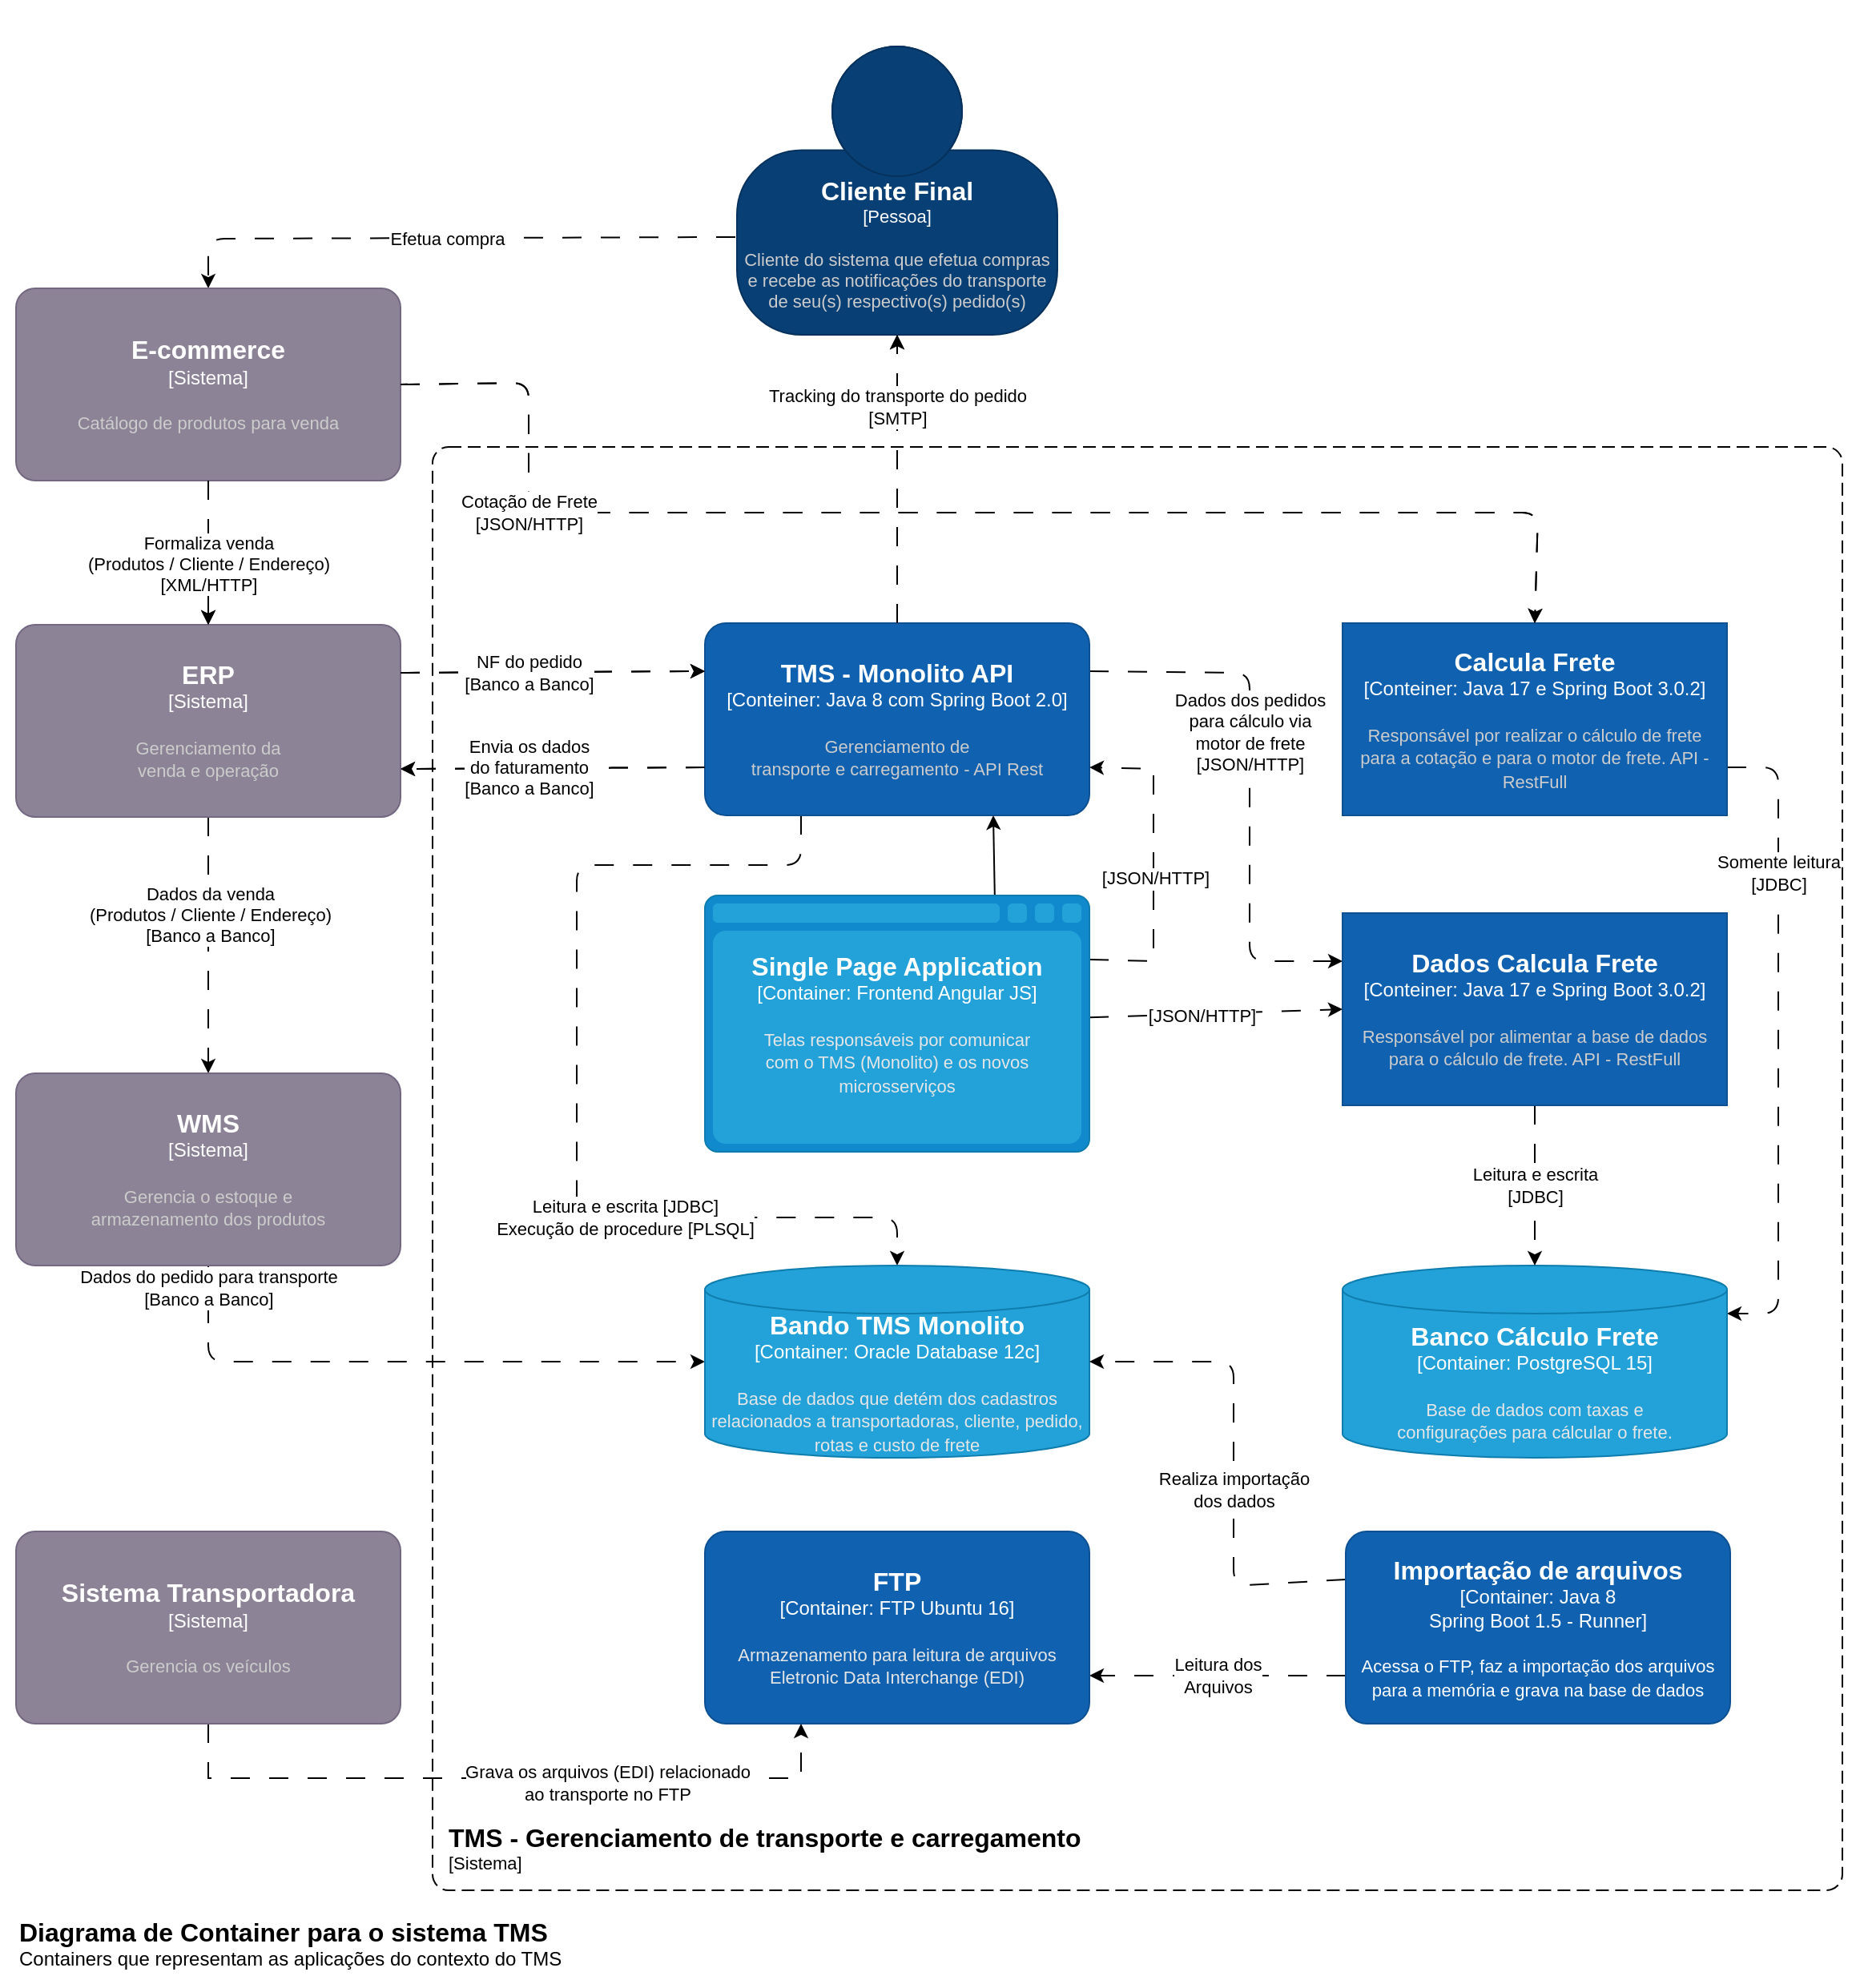 <mxfile>
    <diagram id="zennX8quOrXfQfWcCafc" name="Page-1">
        <mxGraphModel dx="3710" dy="2613" grid="1" gridSize="10" guides="1" tooltips="1" connect="1" arrows="1" fold="1" page="1" pageScale="1" pageWidth="1169" pageHeight="1654" math="0" shadow="0">
            <root>
                <mxCell id="0"/>
                <mxCell id="1" parent="0"/>
                <mxCell id="87" value="" style="rounded=0;whiteSpace=wrap;html=1;labelBackgroundColor=#FFFFFF;strokeColor=none;fontColor=#000000;fillColor=#FFFFFF;" parent="1" vertex="1">
                    <mxGeometry width="1160" height="1240" as="geometry"/>
                </mxCell>
                <object placeholders="1" c4Name="TMS - Gerenciamento de transporte e carregamento" c4Type="SystemScopeBoundary" c4Application="Sistema" label="&lt;font style=&quot;font-size: 16px&quot;&gt;&lt;b&gt;&lt;div style=&quot;text-align: left&quot;&gt;%c4Name%&lt;/div&gt;&lt;/b&gt;&lt;/font&gt;&lt;div style=&quot;text-align: left&quot;&gt;[%c4Application%]&lt;/div&gt;" id="31">
                    <mxCell style="rounded=1;fontSize=11;whiteSpace=wrap;html=1;dashed=1;arcSize=20;fillColor=none;strokeColor=#000000;fontColor=#000000;labelBackgroundColor=none;align=left;verticalAlign=bottom;labelBorderColor=none;spacingTop=0;spacing=10;dashPattern=8 4;metaEdit=1;rotatable=0;perimeter=rectanglePerimeter;labelPadding=0;allowArrows=0;connectable=0;expand=0;recursiveResize=0;editable=1;pointerEvents=0;absoluteArcSize=1;points=[[0.25,0,0],[0.5,0,0],[0.75,0,0],[1,0.25,0],[1,0.5,0],[1,0.75,0],[0.75,1,0],[0.5,1,0],[0.25,1,0],[0,0.75,0],[0,0.5,0],[0,0.25,0]];" parent="1" vertex="1">
                        <mxGeometry x="270" y="279" width="880" height="901" as="geometry"/>
                    </mxCell>
                </object>
                <mxCell id="53" value="&lt;span style=&quot;&quot;&gt;&lt;font&gt;Somente leitura&lt;br&gt;[JDBC]&lt;/font&gt;&lt;/span&gt;" style="edgeStyle=none;html=1;entryX=1;entryY=0.25;entryDx=0;entryDy=0;entryPerimeter=0;dashed=1;dashPattern=12 12;exitX=1;exitY=0.75;exitDx=0;exitDy=0;exitPerimeter=0;strokeColor=#000000;fontColor=#000000;labelBackgroundColor=#FFFFFF;" parent="1" source="32" target="52" edge="1">
                    <mxGeometry x="-0.519" relative="1" as="geometry">
                        <Array as="points">
                            <mxPoint x="1110" y="479"/>
                            <mxPoint x="1110" y="820"/>
                        </Array>
                        <mxPoint as="offset"/>
                    </mxGeometry>
                </mxCell>
                <object placeholders="1" c4Name="Calcula Frete" c4Type="Conteiner: Java 17 e Spring Boot 3.0.2" c4Description="Responsável por realizar o cálculo de frete&#10;para a cotação e para o motor de frete. API - RestFull" label="&lt;font style=&quot;font-size: 16px&quot;&gt;&lt;b&gt;%c4Name%&lt;/b&gt;&lt;/font&gt;&lt;div&gt;[%c4Type%]&lt;/div&gt;&lt;br&gt;&lt;div&gt;&lt;font style=&quot;font-size: 11px&quot;&gt;&lt;font color=&quot;#cccccc&quot;&gt;%c4Description%&lt;/font&gt;&lt;/div&gt;" id="32">
                    <mxCell style="rounded=1;whiteSpace=wrap;html=1;labelBackgroundColor=none;fillColor=#1061B0;fontColor=#ffffff;align=center;arcSize=0;strokeColor=#0D5091;metaEdit=1;resizable=0;points=[[0.25,0,0],[0.5,0,0],[0.75,0,0],[1,0.25,0],[1,0.5,0],[1,0.75,0],[0.75,1,0],[0.5,1,0],[0.25,1,0],[0,0.75,0],[0,0.5,0],[0,0.25,0]];" parent="1" vertex="1">
                        <mxGeometry x="838" y="389" width="240" height="120" as="geometry"/>
                    </mxCell>
                </object>
                <mxCell id="34" value="Efetua compra" style="edgeStyle=none;html=1;entryX=0.5;entryY=0;entryDx=0;entryDy=0;entryPerimeter=0;dashed=1;dashPattern=12 12;exitX=-0.005;exitY=0.661;exitDx=0;exitDy=0;exitPerimeter=0;labelBackgroundColor=#FFFFFF;fontColor=#000000;strokeColor=#000000;" parent="1" source="35" target="49" edge="1">
                    <mxGeometry relative="1" as="geometry">
                        <mxPoint x="740" y="199" as="sourcePoint"/>
                        <Array as="points">
                            <mxPoint x="130" y="149"/>
                        </Array>
                    </mxGeometry>
                </mxCell>
                <object placeholders="1" c4Name="Cliente Final" c4Type="Pessoa" c4Description="Cliente do sistema que efetua compras e recebe as notificações do transporte de seu(s) respectivo(s) pedido(s)" label="&lt;font style=&quot;font-size: 16px&quot;&gt;&lt;b&gt;%c4Name%&lt;/b&gt;&lt;/font&gt;&lt;div&gt;[%c4Type%]&lt;/div&gt;&lt;br&gt;&lt;div&gt;&lt;font style=&quot;font-size: 11px&quot;&gt;&lt;font color=&quot;#cccccc&quot;&gt;%c4Description%&lt;/font&gt;&lt;/div&gt;" id="35">
                    <mxCell style="html=1;fontSize=11;dashed=0;whiteSpace=wrap;fillColor=#083F75;strokeColor=#06315C;fontColor=#ffffff;shape=mxgraph.c4.person2;align=center;metaEdit=1;points=[[0.5,0,0],[1,0.5,0],[1,0.75,0],[0.75,1,0],[0.5,1,0],[0.25,1,0],[0,0.75,0],[0,0.5,0]];resizable=0;" parent="1" vertex="1">
                        <mxGeometry x="460" y="29" width="200" height="180" as="geometry"/>
                    </mxCell>
                </object>
                <mxCell id="36" value="Tracking do transporte do pedido&lt;br&gt;[SMTP]" style="edgeStyle=none;html=1;dashed=1;dashPattern=12 12;exitX=0.5;exitY=0;exitDx=0;exitDy=0;exitPerimeter=0;entryX=0.5;entryY=1;entryDx=0;entryDy=0;entryPerimeter=0;" parent="1" source="39" target="35" edge="1">
                    <mxGeometry x="0.5" relative="1" as="geometry">
                        <Array as="points"/>
                        <mxPoint as="offset"/>
                        <mxPoint x="700" y="289" as="sourcePoint"/>
                    </mxGeometry>
                </mxCell>
                <mxCell id="37" style="edgeStyle=none;html=1;dashed=1;dashPattern=12 12;exitX=0;exitY=0.75;exitDx=0;exitDy=0;exitPerimeter=0;entryX=1;entryY=0.75;entryDx=0;entryDy=0;entryPerimeter=0;" parent="1" source="39" target="43" edge="1">
                    <mxGeometry relative="1" as="geometry">
                        <mxPoint x="710" y="559" as="targetPoint"/>
                    </mxGeometry>
                </mxCell>
                <mxCell id="38" value="Envia os dados&lt;br&gt;do faturamento&lt;br&gt;[JSON/HTTP]" style="edgeLabel;html=1;align=center;verticalAlign=middle;resizable=0;points=[];" parent="37" vertex="1" connectable="0">
                    <mxGeometry x="-0.107" y="-1" relative="1" as="geometry">
                        <mxPoint x="-25" as="offset"/>
                    </mxGeometry>
                </mxCell>
                <mxCell id="51" value="Leitura e escrita [JDBC]&lt;br&gt;Execução de procedure [PLSQL]" style="edgeStyle=none;html=1;dashed=1;dashPattern=12 12;exitX=0.25;exitY=1;exitDx=0;exitDy=0;exitPerimeter=0;entryX=0.5;entryY=0;entryDx=0;entryDy=0;entryPerimeter=0;strokeColor=#000000;fontColor=#000000;labelBackgroundColor=#FFFFFF;" parent="1" source="39" target="50" edge="1">
                    <mxGeometry x="0.356" relative="1" as="geometry">
                        <Array as="points">
                            <mxPoint x="500" y="540"/>
                            <mxPoint x="360" y="540"/>
                            <mxPoint x="360" y="760"/>
                            <mxPoint x="560" y="760"/>
                        </Array>
                        <mxPoint as="offset"/>
                        <mxPoint x="360" y="770" as="targetPoint"/>
                    </mxGeometry>
                </mxCell>
                <mxCell id="68" value="Dados dos pedidos&lt;br&gt;para cálculo via&lt;br&gt;motor de frete&lt;br&gt;[JSON/HTTP]" style="edgeStyle=none;html=1;dashed=1;dashPattern=12 12;exitX=1;exitY=0.25;exitDx=0;exitDy=0;exitPerimeter=0;entryX=0;entryY=0.25;entryDx=0;entryDy=0;entryPerimeter=0;strokeColor=#000000;fontColor=#000000;labelBackgroundColor=#FFFFFF;" parent="1" source="39" target="56" edge="1">
                    <mxGeometry x="-0.189" relative="1" as="geometry">
                        <Array as="points">
                            <mxPoint x="780" y="420"/>
                            <mxPoint x="780" y="600"/>
                        </Array>
                        <mxPoint as="offset"/>
                        <mxPoint x="840" y="600" as="targetPoint"/>
                    </mxGeometry>
                </mxCell>
                <object c4Name="TMS - Monolito API" c4Type="Conteiner: Java 8 com Spring Boot 2.0" c4Description="Gerenciamento de&#10;transporte e carregamento - API Rest" label="&lt;font style=&quot;font-size: 16px&quot;&gt;&lt;b&gt;%c4Name%&lt;/b&gt;&lt;/font&gt;&lt;div&gt;[%c4Type%]&lt;/div&gt;&lt;br&gt;&lt;div&gt;&lt;font style=&quot;font-size: 11px&quot;&gt;&lt;font color=&quot;#cccccc&quot;&gt;%c4Description%&lt;/font&gt;&lt;/div&gt;" placeholders="1" id="39">
                    <mxCell style="rounded=1;whiteSpace=wrap;html=1;labelBackgroundColor=none;fillColor=#1061B0;fontColor=#ffffff;align=center;arcSize=11;strokeColor=#0D5091;metaEdit=1;resizable=0;points=[[0.25,0,0],[0.5,0,0],[0.75,0,0],[1,0.25,0],[1,0.5,0],[1,0.75,0],[0.75,1,0],[0.5,1,0],[0.25,1,0],[0,0.75,0],[0,0.5,0],[0,0.25,0]];" parent="1" vertex="1">
                        <mxGeometry x="440" y="389" width="240" height="120" as="geometry"/>
                    </mxCell>
                </object>
                <mxCell id="40" style="edgeStyle=none;html=1;entryX=0.5;entryY=0;entryDx=0;entryDy=0;entryPerimeter=0;dashed=1;dashPattern=12 12;exitX=0.5;exitY=1;exitDx=0;exitDy=0;exitPerimeter=0;strokeColor=#000000;fontColor=#000000;labelBackgroundColor=#FFFFFF;" parent="1" source="43" target="45" edge="1">
                    <mxGeometry relative="1" as="geometry">
                        <Array as="points"/>
                    </mxGeometry>
                </mxCell>
                <mxCell id="41" value="Dados da venda&lt;br&gt;(Produtos / Cliente / Endereço)&lt;br&gt;[Banco a Banco]" style="edgeLabel;html=1;align=center;verticalAlign=middle;resizable=0;points=[];fontColor=#000000;labelBackgroundColor=#FFFFFF;" parent="40" vertex="1" connectable="0">
                    <mxGeometry x="-0.237" y="1" relative="1" as="geometry">
                        <mxPoint as="offset"/>
                    </mxGeometry>
                </mxCell>
                <mxCell id="42" value="NF do pedido&lt;br&gt;[JSON/HTTP]" style="edgeStyle=none;html=1;dashed=1;dashPattern=12 12;exitX=1;exitY=0.25;exitDx=0;exitDy=0;exitPerimeter=0;entryX=0;entryY=0.25;entryDx=0;entryDy=0;entryPerimeter=0;" parent="1" source="43" target="39" edge="1">
                    <mxGeometry x="-0.158" relative="1" as="geometry">
                        <mxPoint x="390" y="299" as="targetPoint"/>
                        <mxPoint as="offset"/>
                    </mxGeometry>
                </mxCell>
                <object placeholders="1" c4Name="ERP" c4Type="Sistema" c4Description="Gerenciamento da&#10;venda e operação" label="&lt;font style=&quot;font-size: 16px&quot;&gt;&lt;b&gt;%c4Name%&lt;/b&gt;&lt;/font&gt;&lt;div&gt;[%c4Type%]&lt;/div&gt;&lt;br&gt;&lt;div&gt;&lt;font style=&quot;font-size: 11px&quot;&gt;&lt;font color=&quot;#cccccc&quot;&gt;%c4Description%&lt;/font&gt;&lt;/div&gt;" id="43">
                    <mxCell style="rounded=1;whiteSpace=wrap;html=1;labelBackgroundColor=none;fillColor=#8C8496;fontColor=#ffffff;align=center;arcSize=10;strokeColor=#736782;metaEdit=1;resizable=0;points=[[0.25,0,0],[0.5,0,0],[0.75,0,0],[1,0.25,0],[1,0.5,0],[1,0.75,0],[0.75,1,0],[0.5,1,0],[0.25,1,0],[0,0.75,0],[0,0.5,0],[0,0.25,0]];" parent="1" vertex="1">
                        <mxGeometry x="10" y="390" width="240" height="120" as="geometry"/>
                    </mxCell>
                </object>
                <mxCell id="44" value="Dados do pedido para transporte&lt;br&gt;[Banco a Banco]" style="edgeStyle=none;html=1;dashed=1;dashPattern=12 12;exitX=0.5;exitY=1;exitDx=0;exitDy=0;exitPerimeter=0;entryX=0;entryY=0.5;entryDx=0;entryDy=0;entryPerimeter=0;strokeColor=#000000;fontColor=#000000;labelBackgroundColor=#FFFFFF;" parent="1" source="45" target="50" edge="1">
                    <mxGeometry x="-0.924" relative="1" as="geometry">
                        <Array as="points">
                            <mxPoint x="130" y="850"/>
                            <mxPoint x="310" y="850"/>
                            <mxPoint x="370" y="850"/>
                        </Array>
                        <mxPoint as="offset"/>
                        <mxPoint x="440" y="640" as="targetPoint"/>
                    </mxGeometry>
                </mxCell>
                <object placeholders="1" c4Name="WMS" c4Type="Sistema" c4Description="Gerencia o estoque e&#10;armazenamento dos produtos" label="&lt;font style=&quot;font-size: 16px&quot;&gt;&lt;b&gt;%c4Name%&lt;/b&gt;&lt;/font&gt;&lt;div&gt;[%c4Type%]&lt;/div&gt;&lt;br&gt;&lt;div&gt;&lt;font style=&quot;font-size: 11px&quot;&gt;&lt;font color=&quot;#cccccc&quot;&gt;%c4Description%&lt;/font&gt;&lt;/div&gt;" id="45">
                    <mxCell style="rounded=1;whiteSpace=wrap;html=1;labelBackgroundColor=none;fillColor=#8C8496;fontColor=#ffffff;align=center;arcSize=10;strokeColor=#736782;metaEdit=1;resizable=0;points=[[0.25,0,0],[0.5,0,0],[0.75,0,0],[1,0.25,0],[1,0.5,0],[1,0.75,0],[0.75,1,0],[0.5,1,0],[0.25,1,0],[0,0.75,0],[0,0.5,0],[0,0.25,0]];" parent="1" vertex="1">
                        <mxGeometry x="10" y="670" width="240" height="120" as="geometry"/>
                    </mxCell>
                </object>
                <mxCell id="46" value="Cotação de Frete&lt;br&gt;[JSON/HTTP]" style="edgeStyle=none;html=1;dashed=1;dashPattern=12 12;entryX=0.5;entryY=0;entryDx=0;entryDy=0;entryPerimeter=0;exitX=1;exitY=0.5;exitDx=0;exitDy=0;exitPerimeter=0;" parent="1" source="49" target="32" edge="1">
                    <mxGeometry x="-0.626" relative="1" as="geometry">
                        <mxPoint x="580" y="309" as="targetPoint"/>
                        <Array as="points">
                            <mxPoint x="330" y="239"/>
                            <mxPoint x="330" y="320"/>
                            <mxPoint x="960" y="320"/>
                        </Array>
                        <mxPoint as="offset"/>
                    </mxGeometry>
                </mxCell>
                <mxCell id="47" style="edgeStyle=none;html=1;entryX=0.5;entryY=0;entryDx=0;entryDy=0;entryPerimeter=0;dashed=1;dashPattern=12 12;exitX=0.5;exitY=1;exitDx=0;exitDy=0;exitPerimeter=0;" parent="1" source="49" target="43" edge="1">
                    <mxGeometry relative="1" as="geometry">
                        <Array as="points"/>
                    </mxGeometry>
                </mxCell>
                <mxCell id="48" value="Formaliza venda&lt;br&gt;(Produtos / Cliente / Endereço)&lt;br&gt;[XML/HTTP]" style="edgeLabel;html=1;align=center;verticalAlign=middle;resizable=0;points=[];" parent="47" vertex="1" connectable="0">
                    <mxGeometry x="0.145" y="-2" relative="1" as="geometry">
                        <mxPoint x="2" as="offset"/>
                    </mxGeometry>
                </mxCell>
                <object placeholders="1" c4Name="E-commerce" c4Type="Sistema" c4Description="Catálogo de produtos para venda" label="&lt;font style=&quot;font-size: 16px&quot;&gt;&lt;b&gt;%c4Name%&lt;/b&gt;&lt;/font&gt;&lt;div&gt;[%c4Type%]&lt;/div&gt;&lt;br&gt;&lt;div&gt;&lt;font style=&quot;font-size: 11px&quot;&gt;&lt;font color=&quot;#cccccc&quot;&gt;%c4Description%&lt;/font&gt;&lt;/div&gt;" id="49">
                    <mxCell style="rounded=1;whiteSpace=wrap;html=1;labelBackgroundColor=none;fillColor=#8C8496;fontColor=#ffffff;align=center;arcSize=10;strokeColor=#736782;metaEdit=1;resizable=0;points=[[0.25,0,0],[0.5,0,0],[0.75,0,0],[1,0.25,0],[1,0.5,0],[1,0.75,0],[0.75,1,0],[0.5,1,0],[0.25,1,0],[0,0.75,0],[0,0.5,0],[0,0.25,0]];" parent="1" vertex="1">
                        <mxGeometry x="10" y="180" width="240" height="120" as="geometry"/>
                    </mxCell>
                </object>
                <object placeholders="1" c4Type="Bando TMS Monolito" c4Container="Container" c4Technology="Oracle Database 12c" c4Description="Base de dados que detém dos cadastros relacionados a transportadoras, cliente, pedido, rotas e custo de frete" label="&lt;font style=&quot;font-size: 16px&quot;&gt;&lt;b&gt;%c4Type%&lt;/b&gt;&lt;/font&gt;&lt;div&gt;[%c4Container%:&amp;nbsp;%c4Technology%]&lt;/div&gt;&lt;br&gt;&lt;div&gt;&lt;font style=&quot;font-size: 11px&quot;&gt;&lt;font color=&quot;#E6E6E6&quot;&gt;%c4Description%&lt;/font&gt;&lt;/div&gt;" id="50">
                    <mxCell style="shape=cylinder3;size=15;whiteSpace=wrap;html=1;boundedLbl=1;rounded=0;labelBackgroundColor=none;fillColor=#23A2D9;fontSize=12;fontColor=#ffffff;align=center;strokeColor=#0E7DAD;metaEdit=1;points=[[0.5,0,0],[1,0.25,0],[1,0.5,0],[1,0.75,0],[0.5,1,0],[0,0.75,0],[0,0.5,0],[0,0.25,0]];resizable=0;" parent="1" vertex="1">
                        <mxGeometry x="440" y="790" width="240" height="120" as="geometry"/>
                    </mxCell>
                </object>
                <object placeholders="1" c4Type="Banco Cálculo Frete" c4Container="Container" c4Technology="PostgreSQL 15" c4Description="Base de dados com taxas e&#10;configurações para cálcular o frete." label="&lt;font style=&quot;font-size: 16px&quot;&gt;&lt;b&gt;%c4Type%&lt;/b&gt;&lt;/font&gt;&lt;div&gt;[%c4Container%:&amp;nbsp;%c4Technology%]&lt;/div&gt;&lt;br&gt;&lt;div&gt;&lt;font style=&quot;font-size: 11px&quot;&gt;&lt;font color=&quot;#E6E6E6&quot;&gt;%c4Description%&lt;/font&gt;&lt;/div&gt;" id="52">
                    <mxCell style="shape=cylinder3;size=15;whiteSpace=wrap;html=1;boundedLbl=1;rounded=0;labelBackgroundColor=none;fillColor=#23A2D9;fontSize=12;fontColor=#ffffff;align=center;strokeColor=#0E7DAD;metaEdit=1;points=[[0.5,0,0],[1,0.25,0],[1,0.5,0],[1,0.75,0],[0.5,1,0],[0,0.75,0],[0,0.5,0],[0,0.25,0]];resizable=0;" parent="1" vertex="1">
                        <mxGeometry x="838" y="790" width="240" height="120" as="geometry"/>
                    </mxCell>
                </object>
                <mxCell id="78" value="&lt;span style=&quot;&quot;&gt;&lt;span style=&quot;font-family: Helvetica; font-size: 11px; font-style: normal; font-variant-ligatures: normal; font-variant-caps: normal; font-weight: 400; letter-spacing: normal; orphans: 2; text-align: center; text-indent: 0px; text-transform: none; widows: 2; word-spacing: 0px; -webkit-text-stroke-width: 0px; text-decoration-thickness: initial; text-decoration-style: initial; text-decoration-color: initial; float: none; display: inline !important;&quot;&gt;Leitura e escrita&lt;/span&gt;&lt;br style=&quot;border-color: rgb(0, 0, 0); font-family: Helvetica; font-size: 11px; font-style: normal; font-variant-ligatures: normal; font-variant-caps: normal; font-weight: 400; letter-spacing: normal; orphans: 2; text-align: center; text-indent: 0px; text-transform: none; widows: 2; word-spacing: 0px; -webkit-text-stroke-width: 0px; text-decoration-thickness: initial; text-decoration-style: initial; text-decoration-color: initial;&quot;&gt;&lt;span style=&quot;font-family: Helvetica; font-size: 11px; font-style: normal; font-variant-ligatures: normal; font-variant-caps: normal; font-weight: 400; letter-spacing: normal; orphans: 2; text-align: center; text-indent: 0px; text-transform: none; widows: 2; word-spacing: 0px; -webkit-text-stroke-width: 0px; text-decoration-thickness: initial; text-decoration-style: initial; text-decoration-color: initial; float: none; display: inline !important;&quot;&gt;[JDBC]&lt;/span&gt;&lt;/span&gt;" style="edgeStyle=none;html=1;entryX=0.5;entryY=0;entryDx=0;entryDy=0;entryPerimeter=0;dashed=1;dashPattern=12 12;fontColor=#000000;labelBackgroundColor=#FFFFFF;strokeColor=#000000;" parent="1" source="56" target="52" edge="1">
                    <mxGeometry relative="1" as="geometry">
                        <mxPoint as="offset"/>
                    </mxGeometry>
                </mxCell>
                <object placeholders="1" c4Name="Dados Calcula Frete" c4Type="Conteiner: Java 17 e Spring Boot 3.0.2" c4Description="Responsável por alimentar a base de dados para o cálculo de frete. API - RestFull" label="&lt;font style=&quot;font-size: 16px&quot;&gt;&lt;b&gt;%c4Name%&lt;/b&gt;&lt;/font&gt;&lt;div&gt;[%c4Type%]&lt;/div&gt;&lt;br&gt;&lt;div&gt;&lt;font style=&quot;font-size: 11px&quot;&gt;&lt;font color=&quot;#cccccc&quot;&gt;%c4Description%&lt;/font&gt;&lt;/div&gt;" id="56">
                    <mxCell style="rounded=1;whiteSpace=wrap;html=1;labelBackgroundColor=none;fillColor=#1061B0;fontColor=#ffffff;align=center;arcSize=0;strokeColor=#0D5091;metaEdit=1;resizable=0;points=[[0.25,0,0],[0.5,0,0],[0.75,0,0],[1,0.25,0],[1,0.5,0],[1,0.75,0],[0.75,1,0],[0.5,1,0],[0.25,1,0],[0,0.75,0],[0,0.5,0],[0,0.25,0]];" parent="1" vertex="1">
                        <mxGeometry x="838" y="570" width="240" height="120" as="geometry"/>
                    </mxCell>
                </object>
                <mxCell id="69" style="edgeStyle=none;rounded=0;html=1;entryX=0;entryY=0.5;entryDx=0;entryDy=0;entryPerimeter=0;dashed=1;dashPattern=12 12;strokeColor=#000000;" parent="1" source="60" target="56" edge="1">
                    <mxGeometry relative="1" as="geometry"/>
                </mxCell>
                <mxCell id="71" value="[JSON/HTTP]" style="edgeLabel;html=1;align=center;verticalAlign=middle;resizable=0;points=[];fontColor=#000000;labelBackgroundColor=#FFFFFF;" parent="69" vertex="1" connectable="0">
                    <mxGeometry x="-0.294" y="-2" relative="1" as="geometry">
                        <mxPoint x="14" y="-2" as="offset"/>
                    </mxGeometry>
                </mxCell>
                <mxCell id="70" style="edgeStyle=none;rounded=0;html=1;exitX=1;exitY=0.25;exitDx=0;exitDy=0;exitPerimeter=0;entryX=1;entryY=0.75;entryDx=0;entryDy=0;entryPerimeter=0;dashed=1;dashPattern=12 12;strokeColor=#000000;fontColor=#000000;labelBackgroundColor=#FFFFFF;" parent="1" source="60" target="39" edge="1">
                    <mxGeometry relative="1" as="geometry">
                        <Array as="points">
                            <mxPoint x="720" y="600"/>
                            <mxPoint x="720" y="480"/>
                        </Array>
                    </mxGeometry>
                </mxCell>
                <mxCell id="72" value="[JSON/HTTP]" style="edgeLabel;html=1;align=center;verticalAlign=middle;resizable=0;points=[];fontColor=#000000;labelBackgroundColor=#FFFFFF;" parent="70" vertex="1" connectable="0">
                    <mxGeometry x="-0.076" y="-1" relative="1" as="geometry">
                        <mxPoint as="offset"/>
                    </mxGeometry>
                </mxCell>
                <mxCell id="76" value="" style="edgeStyle=none;html=1;entryX=0.75;entryY=1;entryDx=0;entryDy=0;entryPerimeter=0;exitX=0.754;exitY=0.016;exitDx=0;exitDy=0;exitPerimeter=0;strokeColor=#000000;fontColor=#000000;labelBackgroundColor=#FFFFFF;" parent="1" source="60" target="39" edge="1">
                    <mxGeometry relative="1" as="geometry"/>
                </mxCell>
                <object placeholders="1" c4Type="Single Page Application" c4Container="Container" c4Technology="Frontend Angular JS" c4Description="Telas responsáveis por comunicar&#10;com o TMS (Monolito) e os novos microsserviços" label="&lt;font style=&quot;font-size: 16px&quot;&gt;&lt;b&gt;%c4Type%&lt;/b&gt;&lt;/font&gt;&lt;div&gt;[%c4Container%:&amp;nbsp;%c4Technology%]&lt;/div&gt;&lt;br&gt;&lt;div&gt;&lt;font style=&quot;font-size: 11px&quot;&gt;&lt;font color=&quot;#E6E6E6&quot;&gt;%c4Description%&lt;/font&gt;&lt;/div&gt;" id="60">
                    <mxCell style="shape=mxgraph.c4.webBrowserContainer2;whiteSpace=wrap;html=1;boundedLbl=1;rounded=0;labelBackgroundColor=none;strokeColor=#118ACD;fillColor=#23A2D9;strokeColor=#118ACD;strokeColor2=#0E7DAD;fontSize=12;fontColor=#ffffff;align=center;metaEdit=1;points=[[0.5,0,0],[1,0.25,0],[1,0.5,0],[1,0.75,0],[0.5,1,0],[0,0.75,0],[0,0.5,0],[0,0.25,0]];resizable=0;" parent="1" vertex="1">
                        <mxGeometry x="440" y="559" width="240" height="160" as="geometry"/>
                    </mxCell>
                </object>
                <mxCell id="65" value="Leitura dos&lt;br&gt;Arquivos" style="edgeStyle=none;html=1;entryX=1;entryY=0.75;entryDx=0;entryDy=0;entryPerimeter=0;dashed=1;dashPattern=12 12;exitX=0;exitY=0.75;exitDx=0;exitDy=0;exitPerimeter=0;strokeColor=#000000;fontColor=#000000;labelBackgroundColor=#FFFFFF;" parent="1" source="63" target="64" edge="1">
                    <mxGeometry relative="1" as="geometry"/>
                </mxCell>
                <mxCell id="66" style="edgeStyle=none;html=1;dashed=1;dashPattern=12 12;exitX=0;exitY=0.25;exitDx=0;exitDy=0;exitPerimeter=0;entryX=1;entryY=0.5;entryDx=0;entryDy=0;entryPerimeter=0;strokeColor=#000000;fontColor=#000000;labelBackgroundColor=#FFFFFF;" parent="1" source="63" target="50" edge="1">
                    <mxGeometry relative="1" as="geometry">
                        <Array as="points">
                            <mxPoint x="770" y="990"/>
                            <mxPoint x="770" y="850"/>
                        </Array>
                        <mxPoint x="850" y="996" as="sourcePoint"/>
                        <mxPoint x="690" y="860" as="targetPoint"/>
                    </mxGeometry>
                </mxCell>
                <mxCell id="67" value="Realiza importação&lt;br&gt;dos dados" style="edgeLabel;html=1;align=center;verticalAlign=middle;resizable=0;points=[];fontColor=#000000;labelBackgroundColor=#FFFFFF;" parent="66" vertex="1" connectable="0">
                    <mxGeometry x="-0.491" y="-2" relative="1" as="geometry">
                        <mxPoint x="-2" y="-54" as="offset"/>
                    </mxGeometry>
                </mxCell>
                <object placeholders="1" c4Name="Importação de arquivos" c4Type="Container" c4Technology="Java 8&#10;Spring Boot 1.5 - Runner" c4Description="Acessa o FTP, faz a importação dos arquivos para a memória e grava na base de dados" label="&lt;font style=&quot;font-size: 16px&quot;&gt;&lt;b&gt;%c4Name%&lt;/b&gt;&lt;/font&gt;&lt;div&gt;[%c4Type%: %c4Technology%]&lt;/div&gt;&lt;br&gt;&lt;div&gt;&lt;font style=&quot;font-size: 11px&quot;&gt;%c4Description%&lt;/font&gt;&lt;/div&gt;" id="63">
                    <mxCell style="rounded=1;whiteSpace=wrap;html=1;labelBackgroundColor=none;fillColor=#1061B0;fontColor=#ffffff;align=center;arcSize=11;strokeColor=#0D5091;metaEdit=1;resizable=0;points=[[0.25,0,0],[0.5,0,0],[0.75,0,0],[1,0.25,0],[1,0.5,0],[1,0.75,0],[0.75,1,0],[0.5,1,0],[0.25,1,0],[0,0.75,0],[0,0.5,0],[0,0.25,0]];" parent="1" vertex="1">
                        <mxGeometry x="840" y="956" width="240" height="120" as="geometry"/>
                    </mxCell>
                </object>
                <object placeholders="1" c4Name="FTP" c4Type="Container" c4Technology="FTP Ubuntu 16" c4Description="Armazenamento para leitura de arquivos Eletronic Data Interchange (EDI)" label="&lt;font style=&quot;font-size: 16px&quot;&gt;&lt;b&gt;%c4Name%&lt;/b&gt;&lt;/font&gt;&lt;div&gt;[%c4Type%: %c4Technology%]&lt;/div&gt;&lt;br&gt;&lt;div&gt;&lt;font style=&quot;font-size: 11px&quot;&gt;&lt;font color=&quot;#E6E6E6&quot;&gt;%c4Description%&lt;/font&gt;&lt;/div&gt;" id="64">
                    <mxCell style="rounded=1;whiteSpace=wrap;html=1;labelBackgroundColor=none;fillColor=#1061B0;fontColor=#ffffff;align=center;arcSize=11;strokeColor=#0D5091;metaEdit=1;resizable=0;points=[[0.25,0,0],[0.5,0,0],[0.75,0,0],[1,0.25,0],[1,0.5,0],[1,0.75,0],[0.75,1,0],[0.5,1,0],[0.25,1,0],[0,0.75,0],[0,0.5,0],[0,0.25,0]];" parent="1" vertex="1">
                        <mxGeometry x="440" y="956" width="240" height="120" as="geometry"/>
                    </mxCell>
                </object>
                <mxCell id="74" style="edgeStyle=none;rounded=0;html=1;entryX=0.25;entryY=1;entryDx=0;entryDy=0;entryPerimeter=0;dashed=1;dashPattern=12 12;exitX=0.5;exitY=1;exitDx=0;exitDy=0;exitPerimeter=0;strokeColor=#000000;fontColor=#000000;labelBackgroundColor=#FFFFFF;" parent="1" source="73" target="64" edge="1">
                    <mxGeometry relative="1" as="geometry">
                        <Array as="points">
                            <mxPoint x="130" y="1110"/>
                            <mxPoint x="500" y="1110"/>
                        </Array>
                    </mxGeometry>
                </mxCell>
                <mxCell id="75" value="Grava os arquivos (EDI) relacionado&lt;br&gt;ao transporte no FTP" style="edgeLabel;html=1;align=center;verticalAlign=middle;resizable=0;points=[];fontColor=#000000;labelBackgroundColor=#FFFFFF;" parent="74" vertex="1" connectable="0">
                    <mxGeometry x="0.115" y="-3" relative="1" as="geometry">
                        <mxPoint x="39" as="offset"/>
                    </mxGeometry>
                </mxCell>
                <object placeholders="1" c4Name="Sistema Transportadora" c4Type="Sistema" c4Description="Gerencia os veículos" label="&lt;font style=&quot;font-size: 16px&quot;&gt;&lt;b&gt;%c4Name%&lt;/b&gt;&lt;/font&gt;&lt;div&gt;[%c4Type%]&lt;/div&gt;&lt;br&gt;&lt;div&gt;&lt;font style=&quot;font-size: 11px&quot;&gt;&lt;font color=&quot;#cccccc&quot;&gt;%c4Description%&lt;/font&gt;&lt;/div&gt;" id="73">
                    <mxCell style="rounded=1;whiteSpace=wrap;html=1;labelBackgroundColor=none;fillColor=#8C8496;fontColor=#ffffff;align=center;arcSize=10;strokeColor=#736782;metaEdit=1;resizable=0;points=[[0.25,0,0],[0.5,0,0],[0.75,0,0],[1,0.25,0],[1,0.5,0],[1,0.75,0],[0.75,1,0],[0.5,1,0],[0.25,1,0],[0,0.75,0],[0,0.5,0],[0,0.25,0]];" parent="1" vertex="1">
                        <mxGeometry x="10" y="956" width="240" height="120" as="geometry"/>
                    </mxCell>
                </object>
                <object placeholders="1" c4Name="Diagrama de Container para o sistema TMS" c4Type="ContainerDiagramTitle" c4Description="Containers que representam as aplicações do contexto do TMS" label="&lt;font style=&quot;font-size: 16px&quot;&gt;&lt;b&gt;&lt;div style=&quot;text-align: left&quot;&gt;%c4Name%&lt;/div&gt;&lt;/b&gt;&lt;/font&gt;&lt;div style=&quot;text-align: left&quot;&gt;%c4Description%&lt;/div&gt;" id="79">
                    <mxCell style="text;html=1;strokeColor=none;fillColor=none;align=left;verticalAlign=top;whiteSpace=wrap;rounded=0;metaEdit=1;allowArrows=0;resizable=1;rotatable=0;connectable=0;recursiveResize=0;expand=0;pointerEvents=0;points=[[0.25,0,0],[0.5,0,0],[0.75,0,0],[1,0.25,0],[1,0.5,0],[1,0.75,0],[0.75,1,0],[0.5,1,0],[0.25,1,0],[0,0.75,0],[0,0.5,0],[0,0.25,0]];fontColor=#000000;" parent="1" vertex="1">
                        <mxGeometry x="10" y="1190" width="420" height="40" as="geometry"/>
                    </mxCell>
                </object>
                <mxCell id="80" style="edgeStyle=none;html=1;entryX=0.5;entryY=0;entryDx=0;entryDy=0;entryPerimeter=0;dashed=1;dashPattern=12 12;exitX=0.5;exitY=1;exitDx=0;exitDy=0;exitPerimeter=0;strokeColor=#000000;fontColor=#000000;labelBackgroundColor=#FFFFFF;" parent="1" edge="1">
                    <mxGeometry relative="1" as="geometry">
                        <Array as="points"/>
                        <mxPoint x="130" y="300" as="sourcePoint"/>
                        <mxPoint x="130" y="390" as="targetPoint"/>
                    </mxGeometry>
                </mxCell>
                <mxCell id="81" value="Formaliza venda&lt;br&gt;(Produtos / Cliente / Endereço)&lt;br&gt;[XML/HTTP]" style="edgeLabel;html=1;align=center;verticalAlign=middle;resizable=0;points=[];fontColor=#000000;labelBackgroundColor=#FFFFFF;" parent="80" vertex="1" connectable="0">
                    <mxGeometry x="0.145" y="-2" relative="1" as="geometry">
                        <mxPoint x="2" as="offset"/>
                    </mxGeometry>
                </mxCell>
                <mxCell id="82" value="Cotação de Frete&lt;br&gt;[JSON/HTTP]" style="edgeStyle=none;html=1;dashed=1;dashPattern=12 12;entryX=0.5;entryY=0;entryDx=0;entryDy=0;entryPerimeter=0;exitX=1;exitY=0.5;exitDx=0;exitDy=0;exitPerimeter=0;strokeColor=#000000;fontColor=#000000;labelBackgroundColor=#FFFFFF;" parent="1" edge="1">
                    <mxGeometry x="-0.626" relative="1" as="geometry">
                        <mxPoint x="958" y="389" as="targetPoint"/>
                        <Array as="points">
                            <mxPoint x="330" y="239"/>
                            <mxPoint x="330" y="320"/>
                            <mxPoint x="960" y="320"/>
                        </Array>
                        <mxPoint as="offset"/>
                        <mxPoint x="250" y="240" as="sourcePoint"/>
                    </mxGeometry>
                </mxCell>
                <mxCell id="83" value="Tracking do transporte do pedido&lt;br&gt;[SMTP]" style="edgeStyle=none;html=1;dashed=1;dashPattern=12 12;exitX=0.5;exitY=0;exitDx=0;exitDy=0;exitPerimeter=0;entryX=0.5;entryY=1;entryDx=0;entryDy=0;entryPerimeter=0;strokeColor=#000000;fontColor=#000000;labelBackgroundColor=#FFFFFF;" parent="1" edge="1">
                    <mxGeometry x="0.5" relative="1" as="geometry">
                        <Array as="points"/>
                        <mxPoint as="offset"/>
                        <mxPoint x="560" y="389" as="sourcePoint"/>
                        <mxPoint x="560" y="209" as="targetPoint"/>
                    </mxGeometry>
                </mxCell>
                <mxCell id="84" value="NF do pedido&lt;br&gt;[Banco a Banco]" style="edgeStyle=none;html=1;dashed=1;dashPattern=12 12;exitX=1;exitY=0.25;exitDx=0;exitDy=0;exitPerimeter=0;entryX=0;entryY=0.25;entryDx=0;entryDy=0;entryPerimeter=0;strokeColor=#000000;fontColor=#000000;labelBackgroundColor=#FFFFFF;" parent="1" edge="1">
                    <mxGeometry x="-0.158" relative="1" as="geometry">
                        <mxPoint x="440" y="419" as="targetPoint"/>
                        <mxPoint as="offset"/>
                        <mxPoint x="250" y="420" as="sourcePoint"/>
                    </mxGeometry>
                </mxCell>
                <mxCell id="85" style="edgeStyle=none;html=1;dashed=1;dashPattern=12 12;exitX=0;exitY=0.75;exitDx=0;exitDy=0;exitPerimeter=0;entryX=1;entryY=0.75;entryDx=0;entryDy=0;entryPerimeter=0;strokeColor=#000000;fontColor=#000000;labelBackgroundColor=#FFFFFF;" parent="1" edge="1">
                    <mxGeometry relative="1" as="geometry">
                        <mxPoint x="250" y="480" as="targetPoint"/>
                        <mxPoint x="440" y="479" as="sourcePoint"/>
                    </mxGeometry>
                </mxCell>
                <mxCell id="86" value="Envia os dados&lt;br&gt;do faturamento&lt;br&gt;[Banco a Banco]" style="edgeLabel;html=1;align=center;verticalAlign=middle;resizable=0;points=[];fontColor=#000000;labelBackgroundColor=#FFFFFF;" parent="85" vertex="1" connectable="0">
                    <mxGeometry x="-0.107" y="-1" relative="1" as="geometry">
                        <mxPoint x="-25" as="offset"/>
                    </mxGeometry>
                </mxCell>
            </root>
        </mxGraphModel>
    </diagram>
</mxfile>